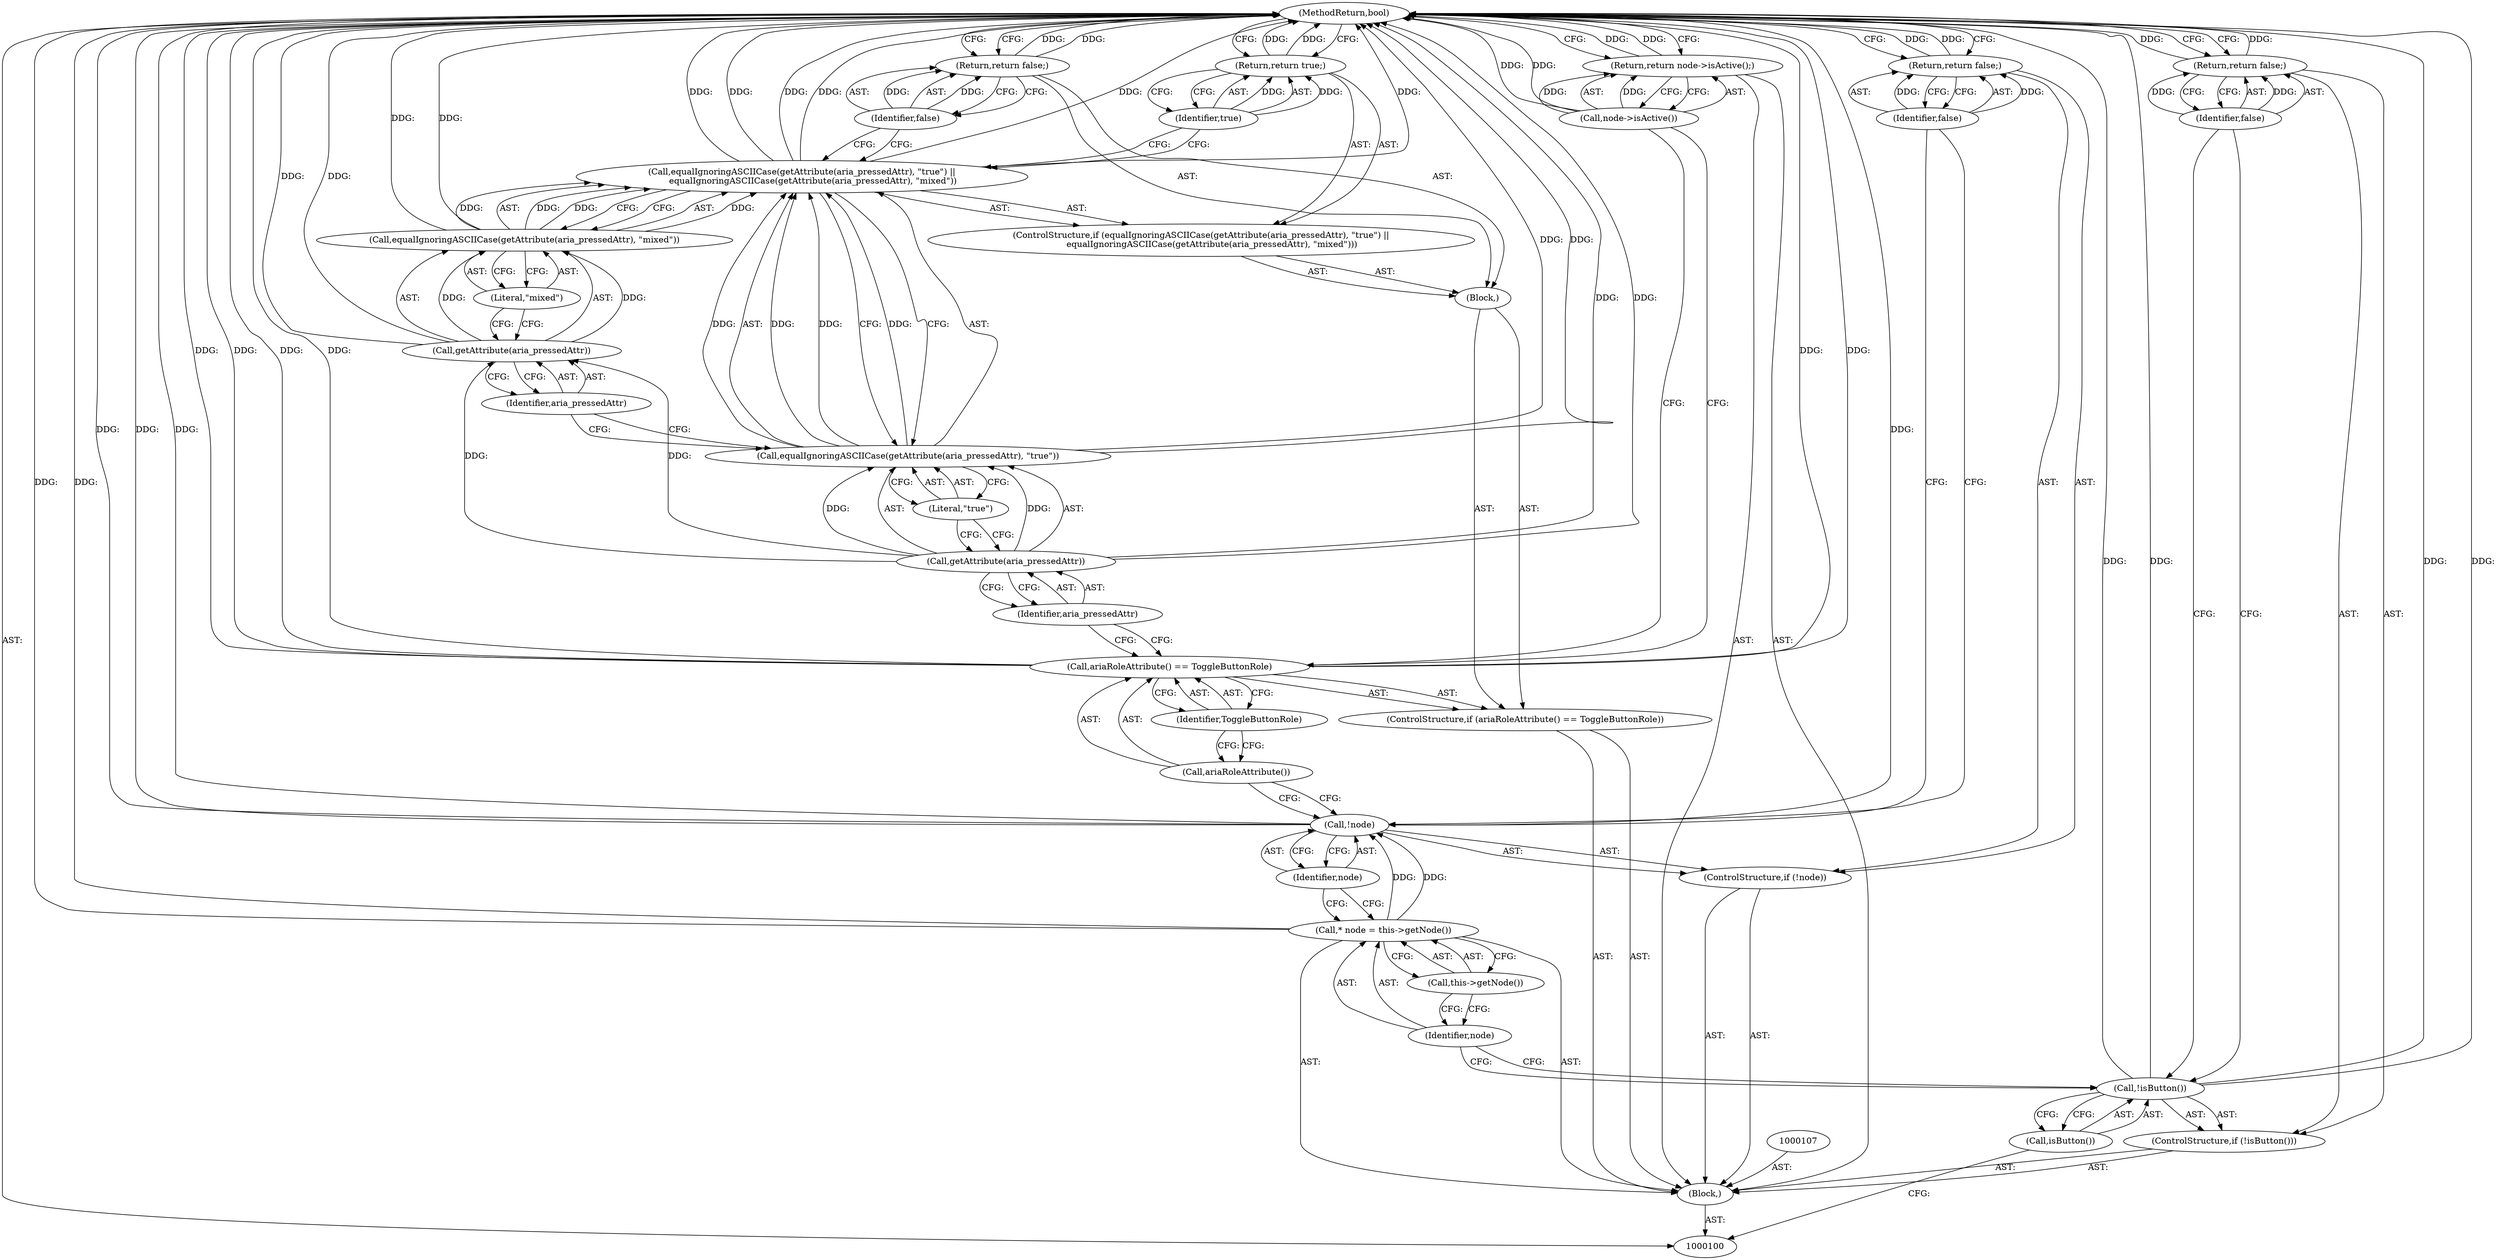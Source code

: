 digraph "0_Chrome_d27468a832d5316884bd02f459cbf493697fd7e1_16" {
"1000137" [label="(MethodReturn,bool)"];
"1000101" [label="(Block,)"];
"1000124" [label="(Call,getAttribute(aria_pressedAttr))"];
"1000121" [label="(ControlStructure,if (equalIgnoringASCIICase(getAttribute(aria_pressedAttr), \"true\") ||\n        equalIgnoringASCIICase(getAttribute(aria_pressedAttr), \"mixed\")))"];
"1000125" [label="(Identifier,aria_pressedAttr)"];
"1000126" [label="(Literal,\"true\")"];
"1000122" [label="(Call,equalIgnoringASCIICase(getAttribute(aria_pressedAttr), \"true\") ||\n        equalIgnoringASCIICase(getAttribute(aria_pressedAttr), \"mixed\"))"];
"1000123" [label="(Call,equalIgnoringASCIICase(getAttribute(aria_pressedAttr), \"true\"))"];
"1000128" [label="(Call,getAttribute(aria_pressedAttr))"];
"1000129" [label="(Identifier,aria_pressedAttr)"];
"1000130" [label="(Literal,\"mixed\")"];
"1000127" [label="(Call,equalIgnoringASCIICase(getAttribute(aria_pressedAttr), \"mixed\"))"];
"1000132" [label="(Identifier,true)"];
"1000131" [label="(Return,return true;)"];
"1000134" [label="(Identifier,false)"];
"1000133" [label="(Return,return false;)"];
"1000135" [label="(Return,return node->isActive();)"];
"1000136" [label="(Call,node->isActive())"];
"1000102" [label="(ControlStructure,if (!isButton()))"];
"1000103" [label="(Call,!isButton())"];
"1000104" [label="(Call,isButton())"];
"1000106" [label="(Identifier,false)"];
"1000105" [label="(Return,return false;)"];
"1000110" [label="(Call,this->getNode())"];
"1000108" [label="(Call,* node = this->getNode())"];
"1000109" [label="(Identifier,node)"];
"1000111" [label="(ControlStructure,if (!node))"];
"1000112" [label="(Call,!node)"];
"1000113" [label="(Identifier,node)"];
"1000115" [label="(Identifier,false)"];
"1000114" [label="(Return,return false;)"];
"1000116" [label="(ControlStructure,if (ariaRoleAttribute() == ToggleButtonRole))"];
"1000119" [label="(Identifier,ToggleButtonRole)"];
"1000120" [label="(Block,)"];
"1000117" [label="(Call,ariaRoleAttribute() == ToggleButtonRole)"];
"1000118" [label="(Call,ariaRoleAttribute())"];
"1000137" -> "1000100"  [label="AST: "];
"1000137" -> "1000105"  [label="CFG: "];
"1000137" -> "1000114"  [label="CFG: "];
"1000137" -> "1000131"  [label="CFG: "];
"1000137" -> "1000133"  [label="CFG: "];
"1000137" -> "1000135"  [label="CFG: "];
"1000135" -> "1000137"  [label="DDG: "];
"1000105" -> "1000137"  [label="DDG: "];
"1000117" -> "1000137"  [label="DDG: "];
"1000117" -> "1000137"  [label="DDG: "];
"1000117" -> "1000137"  [label="DDG: "];
"1000124" -> "1000137"  [label="DDG: "];
"1000103" -> "1000137"  [label="DDG: "];
"1000103" -> "1000137"  [label="DDG: "];
"1000122" -> "1000137"  [label="DDG: "];
"1000122" -> "1000137"  [label="DDG: "];
"1000122" -> "1000137"  [label="DDG: "];
"1000112" -> "1000137"  [label="DDG: "];
"1000112" -> "1000137"  [label="DDG: "];
"1000127" -> "1000137"  [label="DDG: "];
"1000123" -> "1000137"  [label="DDG: "];
"1000128" -> "1000137"  [label="DDG: "];
"1000108" -> "1000137"  [label="DDG: "];
"1000136" -> "1000137"  [label="DDG: "];
"1000133" -> "1000137"  [label="DDG: "];
"1000131" -> "1000137"  [label="DDG: "];
"1000114" -> "1000137"  [label="DDG: "];
"1000101" -> "1000100"  [label="AST: "];
"1000102" -> "1000101"  [label="AST: "];
"1000107" -> "1000101"  [label="AST: "];
"1000108" -> "1000101"  [label="AST: "];
"1000111" -> "1000101"  [label="AST: "];
"1000116" -> "1000101"  [label="AST: "];
"1000135" -> "1000101"  [label="AST: "];
"1000124" -> "1000123"  [label="AST: "];
"1000124" -> "1000125"  [label="CFG: "];
"1000125" -> "1000124"  [label="AST: "];
"1000126" -> "1000124"  [label="CFG: "];
"1000124" -> "1000137"  [label="DDG: "];
"1000124" -> "1000123"  [label="DDG: "];
"1000124" -> "1000128"  [label="DDG: "];
"1000121" -> "1000120"  [label="AST: "];
"1000122" -> "1000121"  [label="AST: "];
"1000131" -> "1000121"  [label="AST: "];
"1000125" -> "1000124"  [label="AST: "];
"1000125" -> "1000117"  [label="CFG: "];
"1000124" -> "1000125"  [label="CFG: "];
"1000126" -> "1000123"  [label="AST: "];
"1000126" -> "1000124"  [label="CFG: "];
"1000123" -> "1000126"  [label="CFG: "];
"1000122" -> "1000121"  [label="AST: "];
"1000122" -> "1000123"  [label="CFG: "];
"1000122" -> "1000127"  [label="CFG: "];
"1000123" -> "1000122"  [label="AST: "];
"1000127" -> "1000122"  [label="AST: "];
"1000132" -> "1000122"  [label="CFG: "];
"1000134" -> "1000122"  [label="CFG: "];
"1000122" -> "1000137"  [label="DDG: "];
"1000122" -> "1000137"  [label="DDG: "];
"1000122" -> "1000137"  [label="DDG: "];
"1000123" -> "1000122"  [label="DDG: "];
"1000123" -> "1000122"  [label="DDG: "];
"1000127" -> "1000122"  [label="DDG: "];
"1000127" -> "1000122"  [label="DDG: "];
"1000123" -> "1000122"  [label="AST: "];
"1000123" -> "1000126"  [label="CFG: "];
"1000124" -> "1000123"  [label="AST: "];
"1000126" -> "1000123"  [label="AST: "];
"1000129" -> "1000123"  [label="CFG: "];
"1000122" -> "1000123"  [label="CFG: "];
"1000123" -> "1000137"  [label="DDG: "];
"1000123" -> "1000122"  [label="DDG: "];
"1000123" -> "1000122"  [label="DDG: "];
"1000124" -> "1000123"  [label="DDG: "];
"1000128" -> "1000127"  [label="AST: "];
"1000128" -> "1000129"  [label="CFG: "];
"1000129" -> "1000128"  [label="AST: "];
"1000130" -> "1000128"  [label="CFG: "];
"1000128" -> "1000137"  [label="DDG: "];
"1000128" -> "1000127"  [label="DDG: "];
"1000124" -> "1000128"  [label="DDG: "];
"1000129" -> "1000128"  [label="AST: "];
"1000129" -> "1000123"  [label="CFG: "];
"1000128" -> "1000129"  [label="CFG: "];
"1000130" -> "1000127"  [label="AST: "];
"1000130" -> "1000128"  [label="CFG: "];
"1000127" -> "1000130"  [label="CFG: "];
"1000127" -> "1000122"  [label="AST: "];
"1000127" -> "1000130"  [label="CFG: "];
"1000128" -> "1000127"  [label="AST: "];
"1000130" -> "1000127"  [label="AST: "];
"1000122" -> "1000127"  [label="CFG: "];
"1000127" -> "1000137"  [label="DDG: "];
"1000127" -> "1000122"  [label="DDG: "];
"1000127" -> "1000122"  [label="DDG: "];
"1000128" -> "1000127"  [label="DDG: "];
"1000132" -> "1000131"  [label="AST: "];
"1000132" -> "1000122"  [label="CFG: "];
"1000131" -> "1000132"  [label="CFG: "];
"1000132" -> "1000131"  [label="DDG: "];
"1000131" -> "1000121"  [label="AST: "];
"1000131" -> "1000132"  [label="CFG: "];
"1000132" -> "1000131"  [label="AST: "];
"1000137" -> "1000131"  [label="CFG: "];
"1000131" -> "1000137"  [label="DDG: "];
"1000132" -> "1000131"  [label="DDG: "];
"1000134" -> "1000133"  [label="AST: "];
"1000134" -> "1000122"  [label="CFG: "];
"1000133" -> "1000134"  [label="CFG: "];
"1000134" -> "1000133"  [label="DDG: "];
"1000133" -> "1000120"  [label="AST: "];
"1000133" -> "1000134"  [label="CFG: "];
"1000134" -> "1000133"  [label="AST: "];
"1000137" -> "1000133"  [label="CFG: "];
"1000133" -> "1000137"  [label="DDG: "];
"1000134" -> "1000133"  [label="DDG: "];
"1000135" -> "1000101"  [label="AST: "];
"1000135" -> "1000136"  [label="CFG: "];
"1000136" -> "1000135"  [label="AST: "];
"1000137" -> "1000135"  [label="CFG: "];
"1000135" -> "1000137"  [label="DDG: "];
"1000136" -> "1000135"  [label="DDG: "];
"1000136" -> "1000135"  [label="AST: "];
"1000136" -> "1000117"  [label="CFG: "];
"1000135" -> "1000136"  [label="CFG: "];
"1000136" -> "1000137"  [label="DDG: "];
"1000136" -> "1000135"  [label="DDG: "];
"1000102" -> "1000101"  [label="AST: "];
"1000103" -> "1000102"  [label="AST: "];
"1000105" -> "1000102"  [label="AST: "];
"1000103" -> "1000102"  [label="AST: "];
"1000103" -> "1000104"  [label="CFG: "];
"1000104" -> "1000103"  [label="AST: "];
"1000106" -> "1000103"  [label="CFG: "];
"1000109" -> "1000103"  [label="CFG: "];
"1000103" -> "1000137"  [label="DDG: "];
"1000103" -> "1000137"  [label="DDG: "];
"1000104" -> "1000103"  [label="AST: "];
"1000104" -> "1000100"  [label="CFG: "];
"1000103" -> "1000104"  [label="CFG: "];
"1000106" -> "1000105"  [label="AST: "];
"1000106" -> "1000103"  [label="CFG: "];
"1000105" -> "1000106"  [label="CFG: "];
"1000106" -> "1000105"  [label="DDG: "];
"1000105" -> "1000102"  [label="AST: "];
"1000105" -> "1000106"  [label="CFG: "];
"1000106" -> "1000105"  [label="AST: "];
"1000137" -> "1000105"  [label="CFG: "];
"1000105" -> "1000137"  [label="DDG: "];
"1000106" -> "1000105"  [label="DDG: "];
"1000110" -> "1000108"  [label="AST: "];
"1000110" -> "1000109"  [label="CFG: "];
"1000108" -> "1000110"  [label="CFG: "];
"1000108" -> "1000101"  [label="AST: "];
"1000108" -> "1000110"  [label="CFG: "];
"1000109" -> "1000108"  [label="AST: "];
"1000110" -> "1000108"  [label="AST: "];
"1000113" -> "1000108"  [label="CFG: "];
"1000108" -> "1000137"  [label="DDG: "];
"1000108" -> "1000112"  [label="DDG: "];
"1000109" -> "1000108"  [label="AST: "];
"1000109" -> "1000103"  [label="CFG: "];
"1000110" -> "1000109"  [label="CFG: "];
"1000111" -> "1000101"  [label="AST: "];
"1000112" -> "1000111"  [label="AST: "];
"1000114" -> "1000111"  [label="AST: "];
"1000112" -> "1000111"  [label="AST: "];
"1000112" -> "1000113"  [label="CFG: "];
"1000113" -> "1000112"  [label="AST: "];
"1000115" -> "1000112"  [label="CFG: "];
"1000118" -> "1000112"  [label="CFG: "];
"1000112" -> "1000137"  [label="DDG: "];
"1000112" -> "1000137"  [label="DDG: "];
"1000108" -> "1000112"  [label="DDG: "];
"1000113" -> "1000112"  [label="AST: "];
"1000113" -> "1000108"  [label="CFG: "];
"1000112" -> "1000113"  [label="CFG: "];
"1000115" -> "1000114"  [label="AST: "];
"1000115" -> "1000112"  [label="CFG: "];
"1000114" -> "1000115"  [label="CFG: "];
"1000115" -> "1000114"  [label="DDG: "];
"1000114" -> "1000111"  [label="AST: "];
"1000114" -> "1000115"  [label="CFG: "];
"1000115" -> "1000114"  [label="AST: "];
"1000137" -> "1000114"  [label="CFG: "];
"1000114" -> "1000137"  [label="DDG: "];
"1000115" -> "1000114"  [label="DDG: "];
"1000116" -> "1000101"  [label="AST: "];
"1000117" -> "1000116"  [label="AST: "];
"1000120" -> "1000116"  [label="AST: "];
"1000119" -> "1000117"  [label="AST: "];
"1000119" -> "1000118"  [label="CFG: "];
"1000117" -> "1000119"  [label="CFG: "];
"1000120" -> "1000116"  [label="AST: "];
"1000121" -> "1000120"  [label="AST: "];
"1000133" -> "1000120"  [label="AST: "];
"1000117" -> "1000116"  [label="AST: "];
"1000117" -> "1000119"  [label="CFG: "];
"1000118" -> "1000117"  [label="AST: "];
"1000119" -> "1000117"  [label="AST: "];
"1000125" -> "1000117"  [label="CFG: "];
"1000136" -> "1000117"  [label="CFG: "];
"1000117" -> "1000137"  [label="DDG: "];
"1000117" -> "1000137"  [label="DDG: "];
"1000117" -> "1000137"  [label="DDG: "];
"1000118" -> "1000117"  [label="AST: "];
"1000118" -> "1000112"  [label="CFG: "];
"1000119" -> "1000118"  [label="CFG: "];
}
